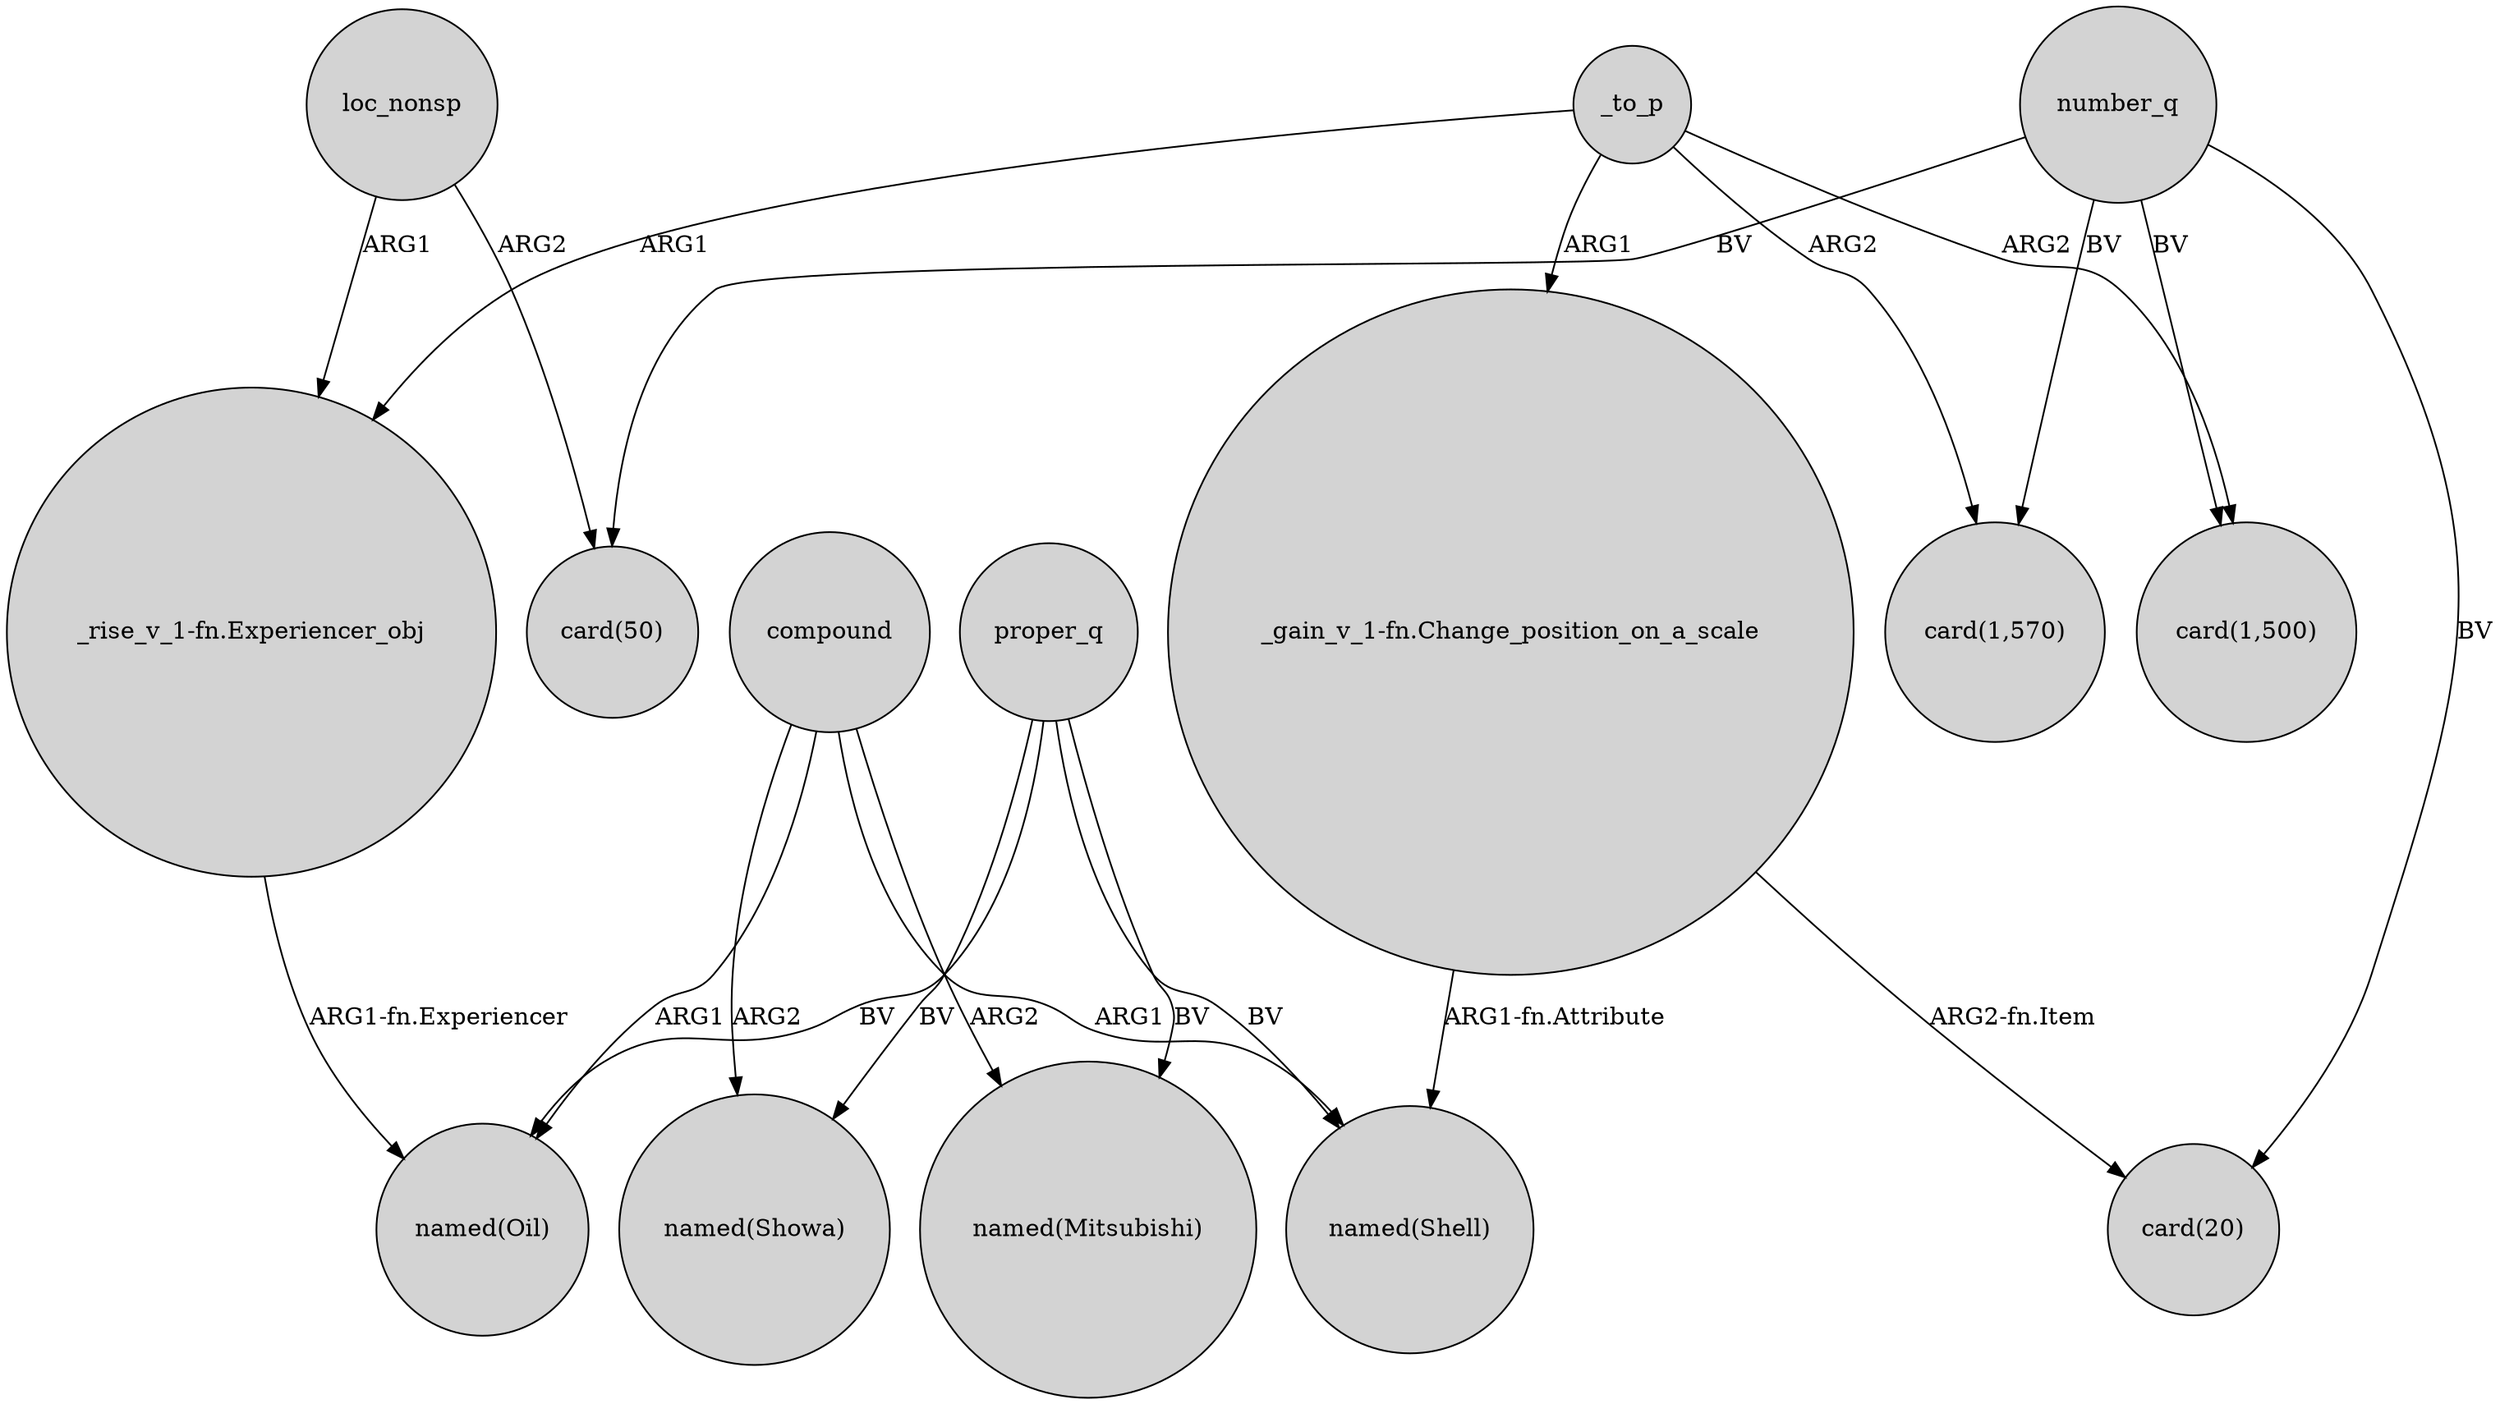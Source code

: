 digraph {
	node [shape=circle style=filled]
	number_q -> "card(20)" [label=BV]
	proper_q -> "named(Showa)" [label=BV]
	loc_nonsp -> "_rise_v_1-fn.Experiencer_obj" [label=ARG1]
	_to_p -> "card(1,570)" [label=ARG2]
	"_gain_v_1-fn.Change_position_on_a_scale" -> "card(20)" [label="ARG2-fn.Item"]
	proper_q -> "named(Mitsubishi)" [label=BV]
	compound -> "named(Mitsubishi)" [label=ARG2]
	"_rise_v_1-fn.Experiencer_obj" -> "named(Oil)" [label="ARG1-fn.Experiencer"]
	number_q -> "card(1,570)" [label=BV]
	"_gain_v_1-fn.Change_position_on_a_scale" -> "named(Shell)" [label="ARG1-fn.Attribute"]
	_to_p -> "_gain_v_1-fn.Change_position_on_a_scale" [label=ARG1]
	number_q -> "card(1,500)" [label=BV]
	compound -> "named(Oil)" [label=ARG1]
	proper_q -> "named(Shell)" [label=BV]
	compound -> "named(Shell)" [label=ARG1]
	_to_p -> "_rise_v_1-fn.Experiencer_obj" [label=ARG1]
	proper_q -> "named(Oil)" [label=BV]
	loc_nonsp -> "card(50)" [label=ARG2]
	compound -> "named(Showa)" [label=ARG2]
	_to_p -> "card(1,500)" [label=ARG2]
	number_q -> "card(50)" [label=BV]
}
